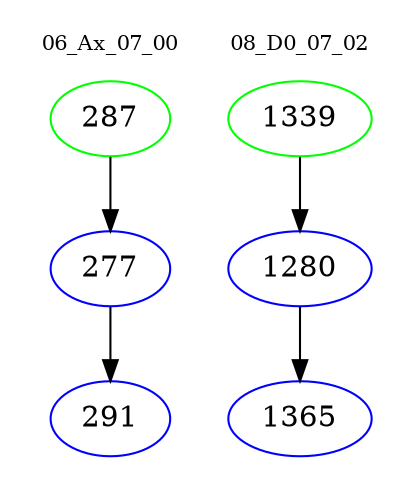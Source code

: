 digraph{
subgraph cluster_0 {
color = white
label = "06_Ax_07_00";
fontsize=10;
T0_287 [label="287", color="green"]
T0_287 -> T0_277 [color="black"]
T0_277 [label="277", color="blue"]
T0_277 -> T0_291 [color="black"]
T0_291 [label="291", color="blue"]
}
subgraph cluster_1 {
color = white
label = "08_D0_07_02";
fontsize=10;
T1_1339 [label="1339", color="green"]
T1_1339 -> T1_1280 [color="black"]
T1_1280 [label="1280", color="blue"]
T1_1280 -> T1_1365 [color="black"]
T1_1365 [label="1365", color="blue"]
}
}
